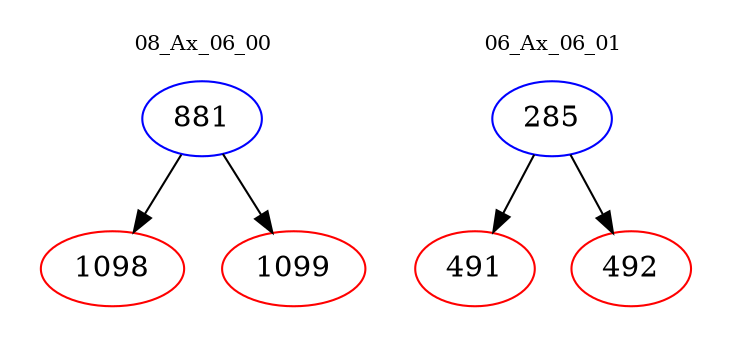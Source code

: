 digraph{
subgraph cluster_0 {
color = white
label = "08_Ax_06_00";
fontsize=10;
T0_881 [label="881", color="blue"]
T0_881 -> T0_1098 [color="black"]
T0_1098 [label="1098", color="red"]
T0_881 -> T0_1099 [color="black"]
T0_1099 [label="1099", color="red"]
}
subgraph cluster_1 {
color = white
label = "06_Ax_06_01";
fontsize=10;
T1_285 [label="285", color="blue"]
T1_285 -> T1_491 [color="black"]
T1_491 [label="491", color="red"]
T1_285 -> T1_492 [color="black"]
T1_492 [label="492", color="red"]
}
}
